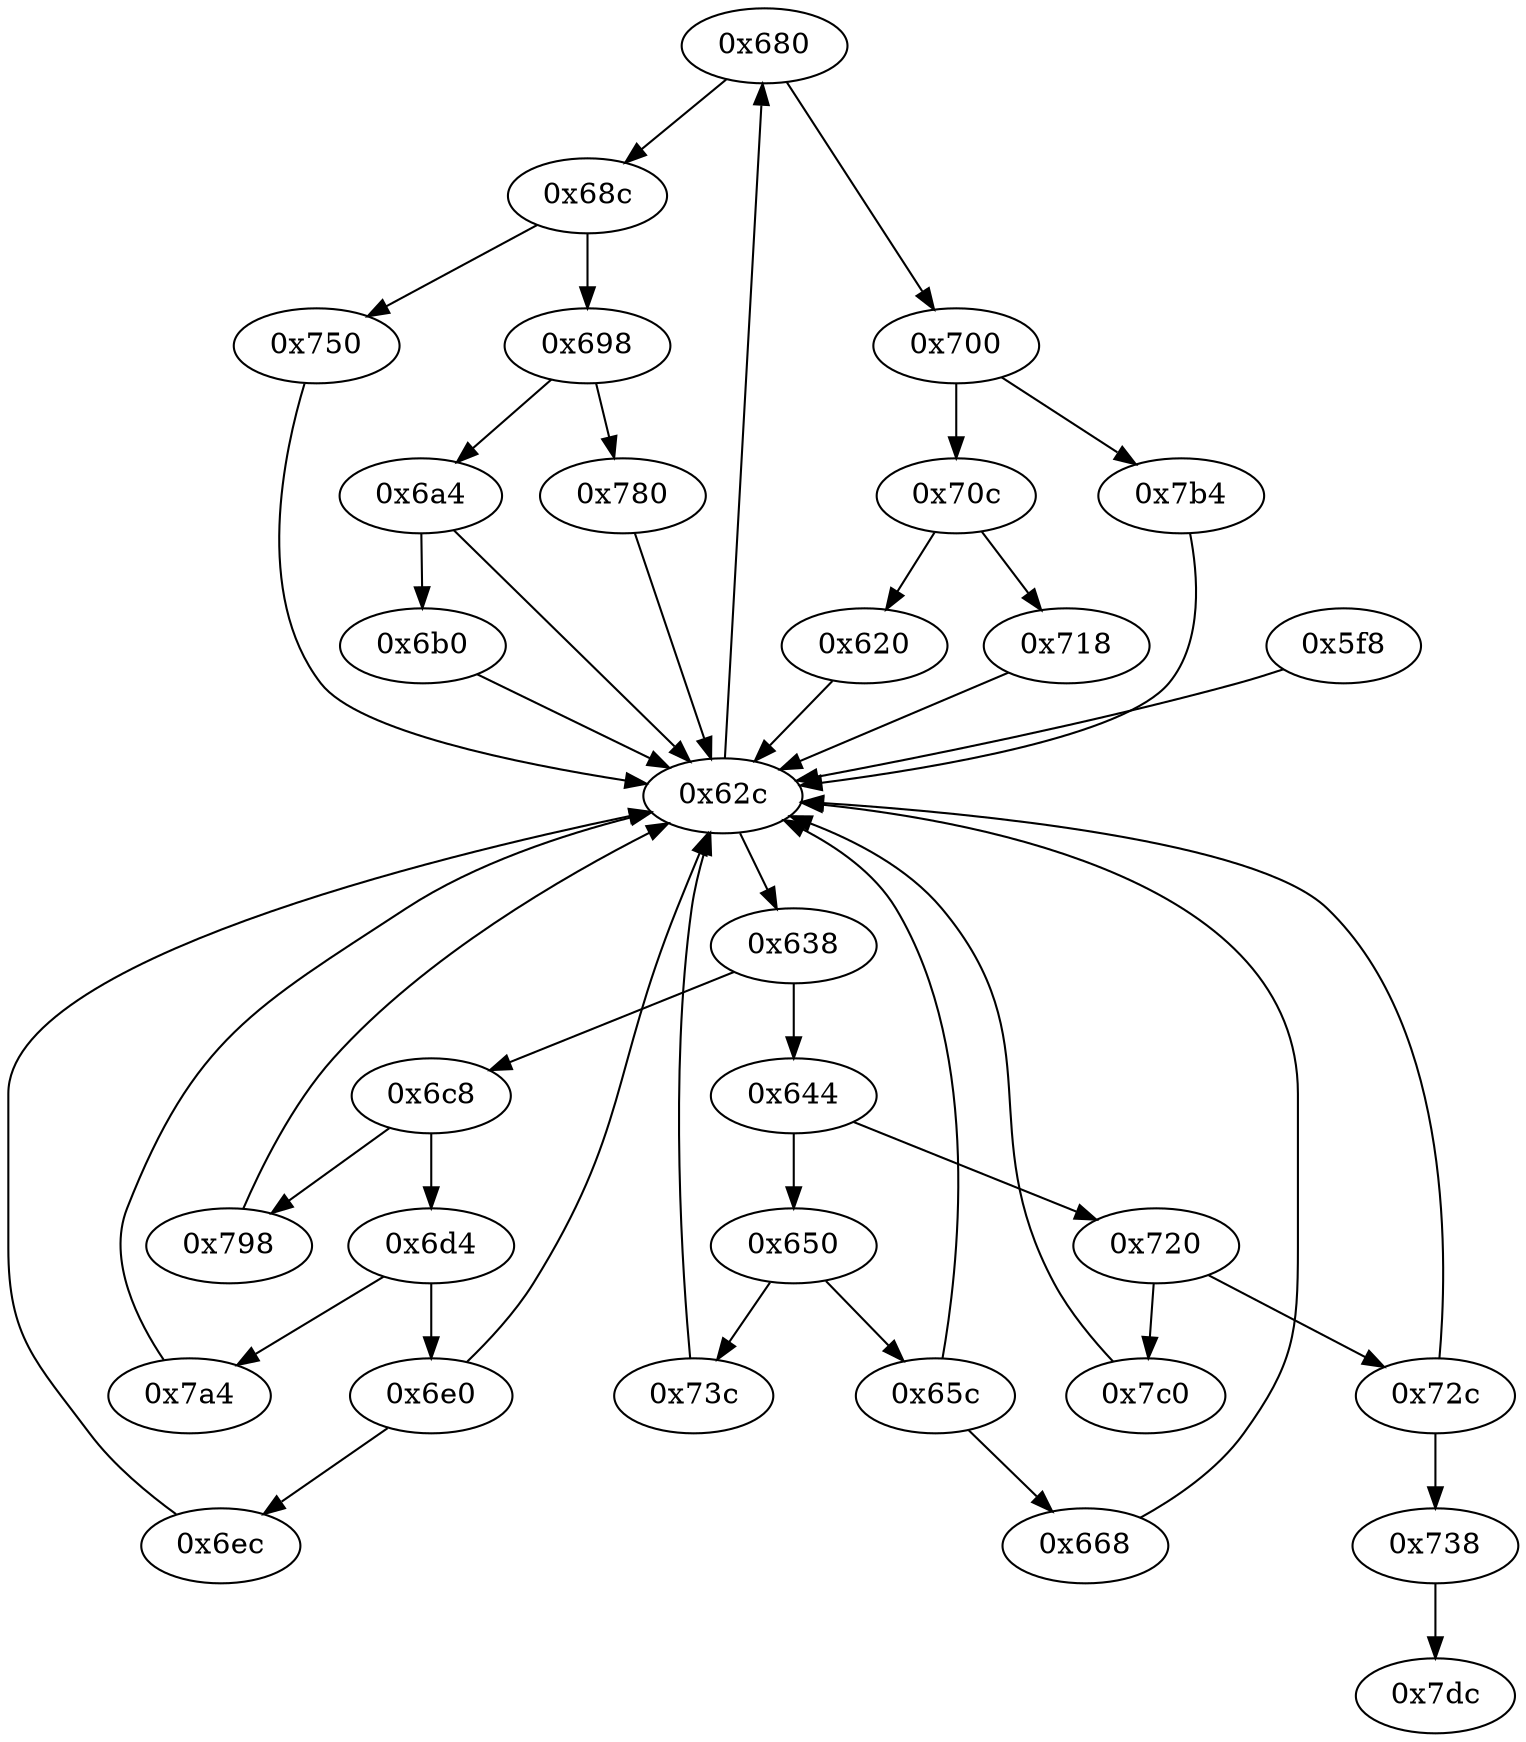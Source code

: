 strict digraph "" {
	"0x680"	 [opcode="[u'ldr', u'cmp', u'b']"];
	"0x68c"	 [opcode="[u'ldr', u'cmp', u'b']"];
	"0x680" -> "0x68c";
	"0x700"	 [opcode="[u'ldr', u'cmp', u'b']"];
	"0x680" -> "0x700";
	"0x780"	 [opcode="[u'ldrb', u'ldr', u'ldr', u'cmp', u'mov', u'b']"];
	"0x62c"	 [opcode="[u'ldr', u'cmp', u'b']"];
	"0x780" -> "0x62c";
	"0x6a4"	 [opcode="[u'ldr', u'cmp', u'b']"];
	"0x6a4" -> "0x62c";
	"0x6b0"	 [opcode="[u'ldr', u'ldr', u'add', u'str', u'ldr', u'b']"];
	"0x6a4" -> "0x6b0";
	"0x7a4"	 [opcode="[u'mov', u'mov', u'mov', u'b']"];
	"0x7a4" -> "0x62c";
	"0x6e0"	 [opcode="[u'ldr', u'cmp', u'b']"];
	"0x6e0" -> "0x62c";
	"0x6ec"	 [opcode="[u'ldr', u'mov', u'bl', u'ldr', u'b']"];
	"0x6e0" -> "0x6ec";
	"0x7c0"	 [opcode="[u'ldr', u'cmp', u'mov', u'mov', u'strb', u'ldr', u'b']"];
	"0x7c0" -> "0x62c";
	"0x6c8"	 [opcode="[u'ldr', u'cmp', u'b']"];
	"0x798"	 [opcode="[u'ldr', u'mov', u'b']"];
	"0x6c8" -> "0x798";
	"0x6d4"	 [opcode="[u'ldr', u'cmp', u'b']"];
	"0x6c8" -> "0x6d4";
	"0x738"	 [opcode="[u'b']"];
	"0x7dc"	 [opcode="[u'mov', u'sub', u'pop']"];
	"0x738" -> "0x7dc";
	"0x650"	 [opcode="[u'ldr', u'cmp', u'b']"];
	"0x65c"	 [opcode="[u'ldr', u'cmp', u'b']"];
	"0x650" -> "0x65c";
	"0x73c"	 [opcode="[u'ldr', u'mov', u'add', u'mov', u'b']"];
	"0x650" -> "0x73c";
	"0x718"	 [opcode="[u'ldr', u'b']"];
	"0x718" -> "0x62c";
	"0x62c" -> "0x680";
	"0x638"	 [opcode="[u'ldr', u'cmp', u'b']"];
	"0x62c" -> "0x638";
	"0x70c"	 [opcode="[u'ldr', u'cmp', u'b']"];
	"0x70c" -> "0x718";
	"0x620"	 [opcode="[u'ldr', u'cmp', u'ldr']"];
	"0x70c" -> "0x620";
	"0x638" -> "0x6c8";
	"0x644"	 [opcode="[u'ldr', u'cmp', u'b']"];
	"0x638" -> "0x644";
	"0x72c"	 [opcode="[u'ldr', u'cmp', u'b']"];
	"0x72c" -> "0x738";
	"0x72c" -> "0x62c";
	"0x750"	 [opcode="[u'str', u'str', u'ldr', u'ldrb', u'str', u'ldr', u'ldr', u'ldr', u'ldr', u'cmp', u'mov', u'b']"];
	"0x750" -> "0x62c";
	"0x798" -> "0x62c";
	"0x698"	 [opcode="[u'ldr', u'cmp', u'b']"];
	"0x698" -> "0x780";
	"0x698" -> "0x6a4";
	"0x6ec" -> "0x62c";
	"0x68c" -> "0x750";
	"0x68c" -> "0x698";
	"0x6d4" -> "0x7a4";
	"0x6d4" -> "0x6e0";
	"0x7b4"	 [opcode="[u'ldr', u'mov', u'b']"];
	"0x7b4" -> "0x62c";
	"0x700" -> "0x70c";
	"0x700" -> "0x7b4";
	"0x720"	 [opcode="[u'ldr', u'cmp', u'b']"];
	"0x720" -> "0x7c0";
	"0x720" -> "0x72c";
	"0x668"	 [opcode="[u'ldr', u'ldr', u'mul', u'str', u'ldr', u'b']"];
	"0x668" -> "0x62c";
	"0x644" -> "0x650";
	"0x644" -> "0x720";
	"0x6b0" -> "0x62c";
	"0x65c" -> "0x62c";
	"0x65c" -> "0x668";
	"0x73c" -> "0x62c";
	"0x620" -> "0x62c";
	"0x5f8"	 [opcode="[u'push', u'add', u'sub', u'mov', u'ldr', u'ldr', u'ldr', u'ldr', u'add', u'b']"];
	"0x5f8" -> "0x62c";
}

